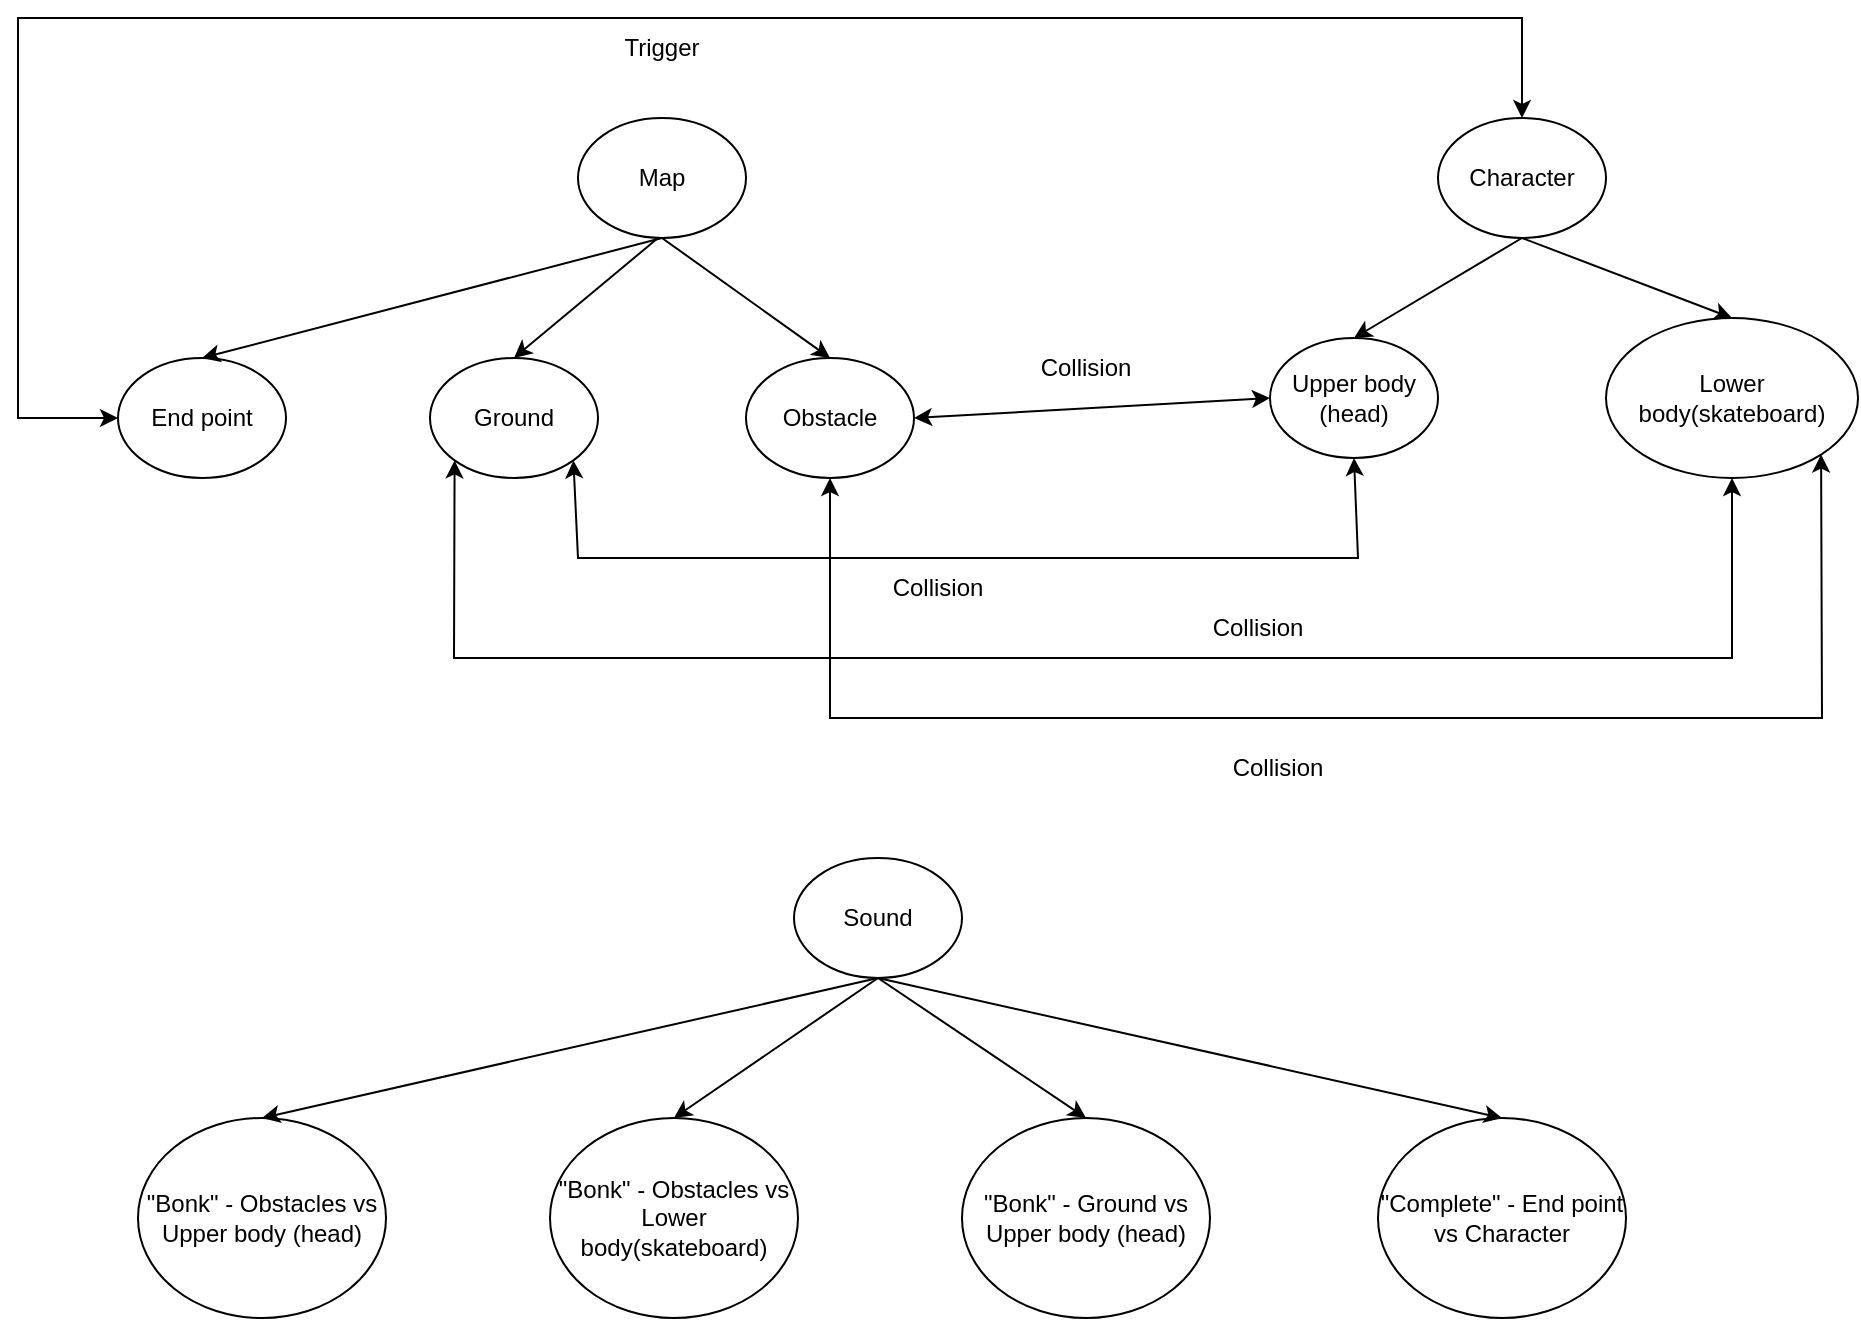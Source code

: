 <mxfile version="26.2.10">
  <diagram name="Page-1" id="5Kp46fMgUeZbmNno-zZ7">
    <mxGraphModel dx="2055" dy="620" grid="1" gridSize="10" guides="1" tooltips="1" connect="1" arrows="1" fold="1" page="1" pageScale="1" pageWidth="827" pageHeight="1169" math="0" shadow="0">
      <root>
        <mxCell id="0" />
        <mxCell id="1" parent="0" />
        <mxCell id="-AvTme-DkXZKLkKL9U4E-1" value="Map" style="ellipse;whiteSpace=wrap;html=1;" vertex="1" parent="1">
          <mxGeometry x="130" y="60" width="84" height="60" as="geometry" />
        </mxCell>
        <mxCell id="-AvTme-DkXZKLkKL9U4E-5" value="End point" style="ellipse;whiteSpace=wrap;html=1;" vertex="1" parent="1">
          <mxGeometry x="-100" y="180" width="84" height="60" as="geometry" />
        </mxCell>
        <mxCell id="-AvTme-DkXZKLkKL9U4E-6" value="Obstacle" style="ellipse;whiteSpace=wrap;html=1;" vertex="1" parent="1">
          <mxGeometry x="214" y="180" width="84" height="60" as="geometry" />
        </mxCell>
        <mxCell id="-AvTme-DkXZKLkKL9U4E-7" value="" style="endArrow=classic;html=1;rounded=0;exitX=0.5;exitY=1;exitDx=0;exitDy=0;entryX=0.5;entryY=0;entryDx=0;entryDy=0;" edge="1" parent="1" source="-AvTme-DkXZKLkKL9U4E-1" target="-AvTme-DkXZKLkKL9U4E-5">
          <mxGeometry width="50" height="50" relative="1" as="geometry">
            <mxPoint x="250" y="320" as="sourcePoint" />
            <mxPoint x="300" y="270" as="targetPoint" />
          </mxGeometry>
        </mxCell>
        <mxCell id="-AvTme-DkXZKLkKL9U4E-8" value="" style="endArrow=classic;html=1;rounded=0;exitX=0.5;exitY=1;exitDx=0;exitDy=0;entryX=0.5;entryY=0;entryDx=0;entryDy=0;" edge="1" parent="1" source="-AvTme-DkXZKLkKL9U4E-1" target="-AvTme-DkXZKLkKL9U4E-6">
          <mxGeometry width="50" height="50" relative="1" as="geometry">
            <mxPoint x="180" y="350" as="sourcePoint" />
            <mxPoint x="230" y="300" as="targetPoint" />
          </mxGeometry>
        </mxCell>
        <mxCell id="-AvTme-DkXZKLkKL9U4E-9" value="Character" style="ellipse;whiteSpace=wrap;html=1;" vertex="1" parent="1">
          <mxGeometry x="560" y="60" width="84" height="60" as="geometry" />
        </mxCell>
        <mxCell id="-AvTme-DkXZKLkKL9U4E-10" value="Upper body (head)" style="ellipse;whiteSpace=wrap;html=1;" vertex="1" parent="1">
          <mxGeometry x="476" y="170" width="84" height="60" as="geometry" />
        </mxCell>
        <mxCell id="-AvTme-DkXZKLkKL9U4E-11" value="Lower body(skateboard)" style="ellipse;whiteSpace=wrap;html=1;" vertex="1" parent="1">
          <mxGeometry x="644" y="160" width="126" height="80" as="geometry" />
        </mxCell>
        <mxCell id="-AvTme-DkXZKLkKL9U4E-12" value="" style="endArrow=classic;html=1;rounded=0;exitX=0.5;exitY=1;exitDx=0;exitDy=0;entryX=0.5;entryY=0;entryDx=0;entryDy=0;" edge="1" parent="1" source="-AvTme-DkXZKLkKL9U4E-9" target="-AvTme-DkXZKLkKL9U4E-10">
          <mxGeometry width="50" height="50" relative="1" as="geometry">
            <mxPoint x="450" y="320" as="sourcePoint" />
            <mxPoint x="500" y="270" as="targetPoint" />
          </mxGeometry>
        </mxCell>
        <mxCell id="-AvTme-DkXZKLkKL9U4E-13" value="" style="endArrow=classic;html=1;rounded=0;exitX=0.5;exitY=1;exitDx=0;exitDy=0;entryX=0.5;entryY=0;entryDx=0;entryDy=0;" edge="1" parent="1" source="-AvTme-DkXZKLkKL9U4E-9" target="-AvTme-DkXZKLkKL9U4E-11">
          <mxGeometry width="50" height="50" relative="1" as="geometry">
            <mxPoint x="450" y="340" as="sourcePoint" />
            <mxPoint x="500" y="290" as="targetPoint" />
          </mxGeometry>
        </mxCell>
        <mxCell id="-AvTme-DkXZKLkKL9U4E-14" value="Ground" style="ellipse;whiteSpace=wrap;html=1;" vertex="1" parent="1">
          <mxGeometry x="56" y="180" width="84" height="60" as="geometry" />
        </mxCell>
        <mxCell id="-AvTme-DkXZKLkKL9U4E-15" value="" style="endArrow=classic;html=1;rounded=0;entryX=0.5;entryY=0;entryDx=0;entryDy=0;" edge="1" parent="1" target="-AvTme-DkXZKLkKL9U4E-14">
          <mxGeometry width="50" height="50" relative="1" as="geometry">
            <mxPoint x="170" y="120" as="sourcePoint" />
            <mxPoint x="250" y="280" as="targetPoint" />
          </mxGeometry>
        </mxCell>
        <mxCell id="-AvTme-DkXZKLkKL9U4E-16" value="" style="endArrow=classic;startArrow=classic;html=1;rounded=0;exitX=1;exitY=1;exitDx=0;exitDy=0;" edge="1" parent="1" source="-AvTme-DkXZKLkKL9U4E-14">
          <mxGeometry width="50" height="50" relative="1" as="geometry">
            <mxPoint x="220" y="380" as="sourcePoint" />
            <mxPoint x="518" y="230" as="targetPoint" />
            <Array as="points">
              <mxPoint x="130" y="280" />
              <mxPoint x="520" y="280" />
            </Array>
          </mxGeometry>
        </mxCell>
        <mxCell id="-AvTme-DkXZKLkKL9U4E-17" value="Collision" style="text;html=1;align=center;verticalAlign=middle;whiteSpace=wrap;rounded=0;" vertex="1" parent="1">
          <mxGeometry x="280" y="280" width="60" height="30" as="geometry" />
        </mxCell>
        <mxCell id="-AvTme-DkXZKLkKL9U4E-19" value="" style="endArrow=classic;startArrow=classic;html=1;rounded=0;exitX=1;exitY=0.5;exitDx=0;exitDy=0;entryX=0;entryY=0.5;entryDx=0;entryDy=0;" edge="1" parent="1" source="-AvTme-DkXZKLkKL9U4E-6" target="-AvTme-DkXZKLkKL9U4E-10">
          <mxGeometry width="50" height="50" relative="1" as="geometry">
            <mxPoint x="570" y="410" as="sourcePoint" />
            <mxPoint x="620" y="360" as="targetPoint" />
          </mxGeometry>
        </mxCell>
        <mxCell id="-AvTme-DkXZKLkKL9U4E-20" value="Collision" style="text;html=1;align=center;verticalAlign=middle;whiteSpace=wrap;rounded=0;" vertex="1" parent="1">
          <mxGeometry x="354" y="170" width="60" height="30" as="geometry" />
        </mxCell>
        <mxCell id="-AvTme-DkXZKLkKL9U4E-23" value="" style="endArrow=classic;startArrow=classic;html=1;rounded=0;exitX=0.5;exitY=1;exitDx=0;exitDy=0;entryX=1;entryY=1;entryDx=0;entryDy=0;" edge="1" parent="1" source="-AvTme-DkXZKLkKL9U4E-6" target="-AvTme-DkXZKLkKL9U4E-11">
          <mxGeometry width="50" height="50" relative="1" as="geometry">
            <mxPoint x="320" y="420" as="sourcePoint" />
            <mxPoint x="370" y="370" as="targetPoint" />
            <Array as="points">
              <mxPoint x="256" y="360" />
              <mxPoint x="752" y="360" />
            </Array>
          </mxGeometry>
        </mxCell>
        <mxCell id="-AvTme-DkXZKLkKL9U4E-24" value="Collision" style="text;html=1;align=center;verticalAlign=middle;whiteSpace=wrap;rounded=0;" vertex="1" parent="1">
          <mxGeometry x="450" y="370" width="60" height="30" as="geometry" />
        </mxCell>
        <mxCell id="-AvTme-DkXZKLkKL9U4E-27" value="" style="endArrow=classic;startArrow=classic;html=1;rounded=0;exitX=0;exitY=1;exitDx=0;exitDy=0;entryX=0.5;entryY=1;entryDx=0;entryDy=0;" edge="1" parent="1" source="-AvTme-DkXZKLkKL9U4E-14" target="-AvTme-DkXZKLkKL9U4E-11">
          <mxGeometry width="50" height="50" relative="1" as="geometry">
            <mxPoint x="80" y="400" as="sourcePoint" />
            <mxPoint x="620" y="340" as="targetPoint" />
            <Array as="points">
              <mxPoint x="68" y="330" />
              <mxPoint x="707" y="330" />
            </Array>
          </mxGeometry>
        </mxCell>
        <mxCell id="-AvTme-DkXZKLkKL9U4E-28" value="Collision" style="text;html=1;align=center;verticalAlign=middle;whiteSpace=wrap;rounded=0;" vertex="1" parent="1">
          <mxGeometry x="440" y="300" width="60" height="30" as="geometry" />
        </mxCell>
        <mxCell id="-AvTme-DkXZKLkKL9U4E-31" value="" style="endArrow=classic;startArrow=classic;html=1;rounded=0;exitX=0;exitY=0.5;exitDx=0;exitDy=0;entryX=0.5;entryY=0;entryDx=0;entryDy=0;" edge="1" parent="1" source="-AvTme-DkXZKLkKL9U4E-5" target="-AvTme-DkXZKLkKL9U4E-9">
          <mxGeometry width="50" height="50" relative="1" as="geometry">
            <mxPoint x="-30" y="370" as="sourcePoint" />
            <mxPoint x="20" y="320" as="targetPoint" />
            <Array as="points">
              <mxPoint x="-150" y="210" />
              <mxPoint x="-150" y="10" />
              <mxPoint x="602" y="10" />
            </Array>
          </mxGeometry>
        </mxCell>
        <mxCell id="-AvTme-DkXZKLkKL9U4E-32" value="Trigger" style="text;html=1;align=center;verticalAlign=middle;whiteSpace=wrap;rounded=0;" vertex="1" parent="1">
          <mxGeometry x="142" y="10" width="60" height="30" as="geometry" />
        </mxCell>
        <mxCell id="-AvTme-DkXZKLkKL9U4E-35" value="Sound" style="ellipse;whiteSpace=wrap;html=1;" vertex="1" parent="1">
          <mxGeometry x="238" y="430" width="84" height="60" as="geometry" />
        </mxCell>
        <mxCell id="-AvTme-DkXZKLkKL9U4E-36" value="&quot;Bonk&quot; - Obstacles vs Lower body(skateboard)" style="ellipse;whiteSpace=wrap;html=1;" vertex="1" parent="1">
          <mxGeometry x="116" y="560" width="124" height="100" as="geometry" />
        </mxCell>
        <mxCell id="-AvTme-DkXZKLkKL9U4E-37" value="&quot;Complete&quot; - End point vs Character" style="ellipse;whiteSpace=wrap;html=1;" vertex="1" parent="1">
          <mxGeometry x="530" y="560" width="124" height="100" as="geometry" />
        </mxCell>
        <mxCell id="-AvTme-DkXZKLkKL9U4E-38" value="&quot;Bonk&quot; - Obstacles vs Upper body (head)" style="ellipse;whiteSpace=wrap;html=1;" vertex="1" parent="1">
          <mxGeometry x="-90" y="560" width="124" height="100" as="geometry" />
        </mxCell>
        <mxCell id="-AvTme-DkXZKLkKL9U4E-39" value="&quot;Bonk&quot; - Ground vs Upper body (head)" style="ellipse;whiteSpace=wrap;html=1;" vertex="1" parent="1">
          <mxGeometry x="322" y="560" width="124" height="100" as="geometry" />
        </mxCell>
        <mxCell id="-AvTme-DkXZKLkKL9U4E-40" value="" style="endArrow=classic;html=1;rounded=0;exitX=0.5;exitY=1;exitDx=0;exitDy=0;entryX=0.5;entryY=0;entryDx=0;entryDy=0;" edge="1" parent="1" source="-AvTme-DkXZKLkKL9U4E-35" target="-AvTme-DkXZKLkKL9U4E-38">
          <mxGeometry width="50" height="50" relative="1" as="geometry">
            <mxPoint x="180" y="740" as="sourcePoint" />
            <mxPoint x="230" y="690" as="targetPoint" />
          </mxGeometry>
        </mxCell>
        <mxCell id="-AvTme-DkXZKLkKL9U4E-41" value="" style="endArrow=classic;html=1;rounded=0;exitX=0.5;exitY=1;exitDx=0;exitDy=0;entryX=0.5;entryY=0;entryDx=0;entryDy=0;" edge="1" parent="1" source="-AvTme-DkXZKLkKL9U4E-35" target="-AvTme-DkXZKLkKL9U4E-36">
          <mxGeometry width="50" height="50" relative="1" as="geometry">
            <mxPoint x="220" y="730" as="sourcePoint" />
            <mxPoint x="270" y="680" as="targetPoint" />
          </mxGeometry>
        </mxCell>
        <mxCell id="-AvTme-DkXZKLkKL9U4E-42" value="" style="endArrow=classic;html=1;rounded=0;exitX=0.5;exitY=1;exitDx=0;exitDy=0;entryX=0.5;entryY=0;entryDx=0;entryDy=0;" edge="1" parent="1" source="-AvTme-DkXZKLkKL9U4E-35" target="-AvTme-DkXZKLkKL9U4E-39">
          <mxGeometry width="50" height="50" relative="1" as="geometry">
            <mxPoint x="330" y="780" as="sourcePoint" />
            <mxPoint x="380" y="730" as="targetPoint" />
          </mxGeometry>
        </mxCell>
        <mxCell id="-AvTme-DkXZKLkKL9U4E-43" value="" style="endArrow=classic;html=1;rounded=0;exitX=0.5;exitY=1;exitDx=0;exitDy=0;" edge="1" parent="1" source="-AvTme-DkXZKLkKL9U4E-35">
          <mxGeometry width="50" height="50" relative="1" as="geometry">
            <mxPoint x="380" y="760" as="sourcePoint" />
            <mxPoint x="592" y="560" as="targetPoint" />
          </mxGeometry>
        </mxCell>
      </root>
    </mxGraphModel>
  </diagram>
</mxfile>
